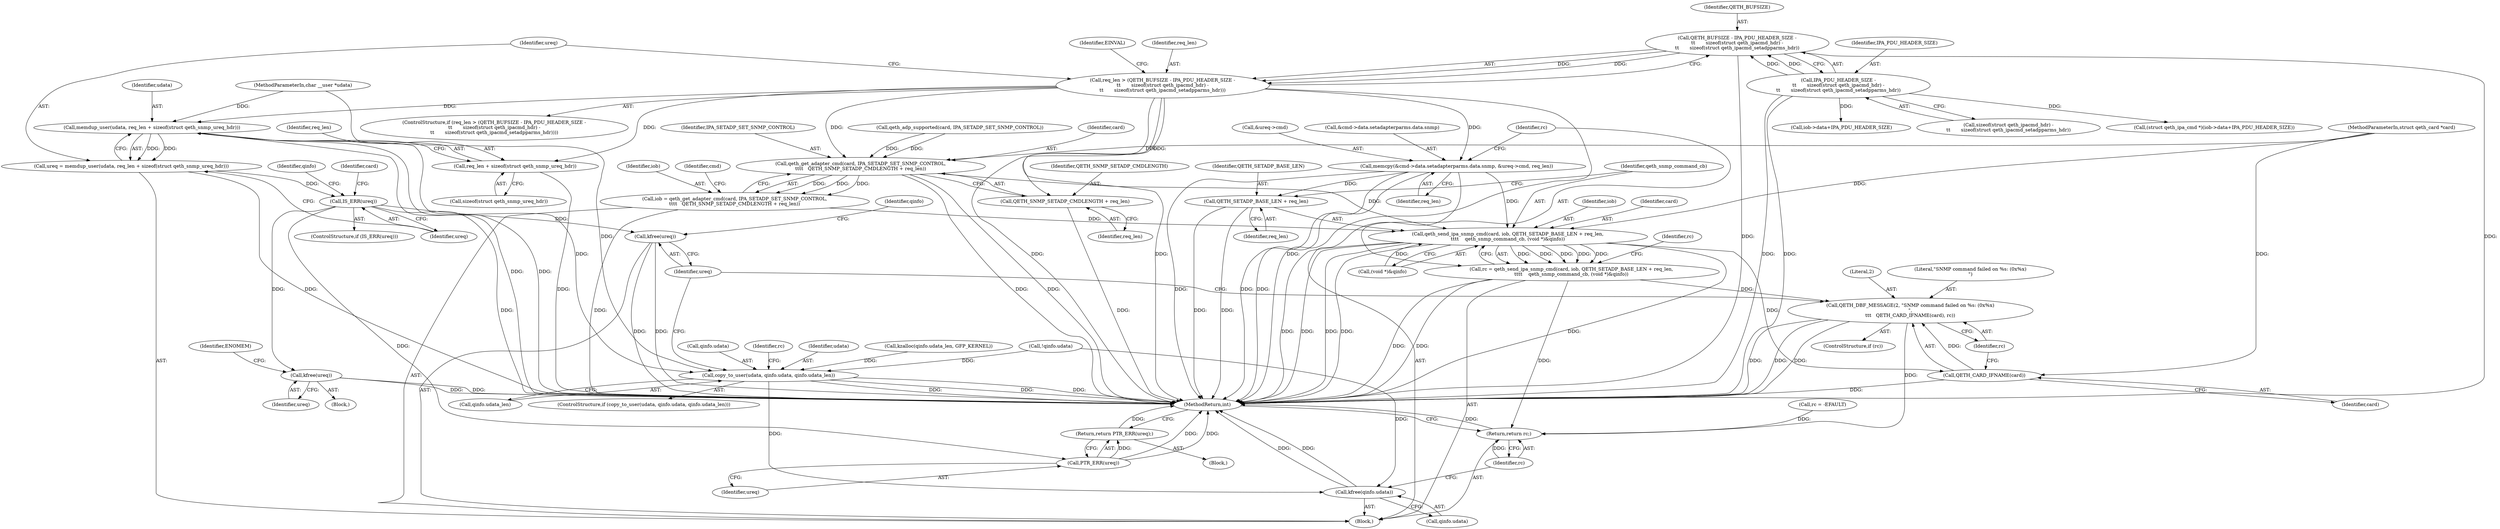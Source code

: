 digraph "0_linux_6fb392b1a63ae36c31f62bc3fc8630b49d602b62@API" {
"1000159" [label="(Call,QETH_BUFSIZE - IPA_PDU_HEADER_SIZE -\n\t\t       sizeof(struct qeth_ipacmd_hdr) -\n\t\t       sizeof(struct qeth_ipacmd_setadpparms_hdr))"];
"1000161" [label="(Call,IPA_PDU_HEADER_SIZE -\n\t\t       sizeof(struct qeth_ipacmd_hdr) -\n\t\t       sizeof(struct qeth_ipacmd_setadpparms_hdr))"];
"1000157" [label="(Call,req_len > (QETH_BUFSIZE - IPA_PDU_HEADER_SIZE -\n\t\t       sizeof(struct qeth_ipacmd_hdr) -\n\t\t       sizeof(struct qeth_ipacmd_setadpparms_hdr)))"];
"1000173" [label="(Call,memdup_user(udata, req_len + sizeof(struct qeth_snmp_ureq_hdr)))"];
"1000171" [label="(Call,ureq = memdup_user(udata, req_len + sizeof(struct qeth_snmp_ureq_hdr)))"];
"1000180" [label="(Call,IS_ERR(ureq))"];
"1000188" [label="(Call,PTR_ERR(ureq))"];
"1000187" [label="(Return,return PTR_ERR(ureq);)"];
"1000214" [label="(Call,kfree(ureq))"];
"1000294" [label="(Call,kfree(ureq))"];
"1000282" [label="(Call,copy_to_user(udata, qinfo.udata, qinfo.udata_len))"];
"1000296" [label="(Call,kfree(qinfo.udata))"];
"1000175" [label="(Call,req_len + sizeof(struct qeth_snmp_ureq_hdr))"];
"1000227" [label="(Call,qeth_get_adapter_cmd(card, IPA_SETADP_SET_SNMP_CONTROL,\n\t\t\t\t   QETH_SNMP_SETADP_CMDLENGTH + req_len))"];
"1000225" [label="(Call,iob = qeth_get_adapter_cmd(card, IPA_SETADP_SET_SNMP_CONTROL,\n\t\t\t\t   QETH_SNMP_SETADP_CMDLENGTH + req_len))"];
"1000260" [label="(Call,qeth_send_ipa_snmp_cmd(card, iob, QETH_SETADP_BASE_LEN + req_len,\n\t\t\t\t    qeth_snmp_command_cb, (void *)&qinfo))"];
"1000258" [label="(Call,rc = qeth_send_ipa_snmp_cmd(card, iob, QETH_SETADP_BASE_LEN + req_len,\n\t\t\t\t    qeth_snmp_command_cb, (void *)&qinfo))"];
"1000273" [label="(Call,QETH_DBF_MESSAGE(2, \"SNMP command failed on %s: (0x%x)\n\",\n\t\t\t   QETH_CARD_IFNAME(card), rc))"];
"1000300" [label="(Return,return rc;)"];
"1000276" [label="(Call,QETH_CARD_IFNAME(card))"];
"1000230" [label="(Call,QETH_SNMP_SETADP_CMDLENGTH + req_len)"];
"1000242" [label="(Call,memcpy(&cmd->data.setadapterparms.data.snmp, &ureq->cmd, req_len))"];
"1000263" [label="(Call,QETH_SETADP_BASE_LEN + req_len)"];
"1000290" [label="(Call,rc = -EFAULT)"];
"1000187" [label="(Return,return PTR_ERR(ureq);)"];
"1000130" [label="(Call,qeth_adp_supported(card, IPA_SETADP_SET_SNMP_CONTROL))"];
"1000283" [label="(Identifier,udata)"];
"1000203" [label="(Call,kzalloc(qinfo.udata_len, GFP_KERNEL))"];
"1000242" [label="(Call,memcpy(&cmd->data.setadapterparms.data.snmp, &ureq->cmd, req_len))"];
"1000192" [label="(Identifier,qinfo)"];
"1000302" [label="(MethodReturn,int)"];
"1000300" [label="(Return,return rc;)"];
"1000172" [label="(Identifier,ureq)"];
"1000277" [label="(Identifier,card)"];
"1000232" [label="(Identifier,req_len)"];
"1000209" [label="(Call,!qinfo.udata)"];
"1000278" [label="(Identifier,rc)"];
"1000235" [label="(Call,(struct qeth_ipa_cmd *)(iob->data+IPA_PDU_HEADER_SIZE))"];
"1000161" [label="(Call,IPA_PDU_HEADER_SIZE -\n\t\t       sizeof(struct qeth_ipacmd_hdr) -\n\t\t       sizeof(struct qeth_ipacmd_setadpparms_hdr))"];
"1000189" [label="(Identifier,ureq)"];
"1000287" [label="(Call,qinfo.udata_len)"];
"1000265" [label="(Identifier,req_len)"];
"1000257" [label="(Identifier,req_len)"];
"1000237" [label="(Call,iob->data+IPA_PDU_HEADER_SIZE)"];
"1000170" [label="(Identifier,EINVAL)"];
"1000258" [label="(Call,rc = qeth_send_ipa_snmp_cmd(card, iob, QETH_SETADP_BASE_LEN + req_len,\n\t\t\t\t    qeth_snmp_command_cb, (void *)&qinfo))"];
"1000234" [label="(Identifier,cmd)"];
"1000282" [label="(Call,copy_to_user(udata, qinfo.udata, qinfo.udata_len))"];
"1000284" [label="(Call,qinfo.udata)"];
"1000296" [label="(Call,kfree(qinfo.udata))"];
"1000175" [label="(Call,req_len + sizeof(struct qeth_snmp_ureq_hdr))"];
"1000295" [label="(Identifier,ureq)"];
"1000163" [label="(Call,sizeof(struct qeth_ipacmd_hdr) -\n\t\t       sizeof(struct qeth_ipacmd_setadpparms_hdr))"];
"1000271" [label="(ControlStructure,if (rc))"];
"1000176" [label="(Identifier,req_len)"];
"1000162" [label="(Identifier,IPA_PDU_HEADER_SIZE)"];
"1000218" [label="(Identifier,ENOMEM)"];
"1000226" [label="(Identifier,iob)"];
"1000177" [label="(Call,sizeof(struct qeth_snmp_ureq_hdr))"];
"1000273" [label="(Call,QETH_DBF_MESSAGE(2, \"SNMP command failed on %s: (0x%x)\n\",\n\t\t\t   QETH_CARD_IFNAME(card), rc))"];
"1000261" [label="(Identifier,card)"];
"1000230" [label="(Call,QETH_SNMP_SETADP_CMDLENGTH + req_len)"];
"1000181" [label="(Identifier,ureq)"];
"1000297" [label="(Call,qinfo.udata)"];
"1000180" [label="(Call,IS_ERR(ureq))"];
"1000294" [label="(Call,kfree(ureq))"];
"1000275" [label="(Literal,\"SNMP command failed on %s: (0x%x)\n\")"];
"1000243" [label="(Call,&cmd->data.setadapterparms.data.snmp)"];
"1000253" [label="(Call,&ureq->cmd)"];
"1000159" [label="(Call,QETH_BUFSIZE - IPA_PDU_HEADER_SIZE -\n\t\t       sizeof(struct qeth_ipacmd_hdr) -\n\t\t       sizeof(struct qeth_ipacmd_setadpparms_hdr))"];
"1000184" [label="(Identifier,card)"];
"1000281" [label="(ControlStructure,if (copy_to_user(udata, qinfo.udata, qinfo.udata_len)))"];
"1000214" [label="(Call,kfree(ureq))"];
"1000227" [label="(Call,qeth_get_adapter_cmd(card, IPA_SETADP_SET_SNMP_CONTROL,\n\t\t\t\t   QETH_SNMP_SETADP_CMDLENGTH + req_len))"];
"1000174" [label="(Identifier,udata)"];
"1000229" [label="(Identifier,IPA_SETADP_SET_SNMP_CONTROL)"];
"1000157" [label="(Call,req_len > (QETH_BUFSIZE - IPA_PDU_HEADER_SIZE -\n\t\t       sizeof(struct qeth_ipacmd_hdr) -\n\t\t       sizeof(struct qeth_ipacmd_setadpparms_hdr)))"];
"1000225" [label="(Call,iob = qeth_get_adapter_cmd(card, IPA_SETADP_SET_SNMP_CONTROL,\n\t\t\t\t   QETH_SNMP_SETADP_CMDLENGTH + req_len))"];
"1000263" [label="(Call,QETH_SETADP_BASE_LEN + req_len)"];
"1000276" [label="(Call,QETH_CARD_IFNAME(card))"];
"1000259" [label="(Identifier,rc)"];
"1000188" [label="(Call,PTR_ERR(ureq))"];
"1000158" [label="(Identifier,req_len)"];
"1000267" [label="(Call,(void *)&qinfo)"];
"1000301" [label="(Identifier,rc)"];
"1000274" [label="(Literal,2)"];
"1000298" [label="(Identifier,qinfo)"];
"1000171" [label="(Call,ureq = memdup_user(udata, req_len + sizeof(struct qeth_snmp_ureq_hdr)))"];
"1000231" [label="(Identifier,QETH_SNMP_SETADP_CMDLENGTH)"];
"1000102" [label="(MethodParameterIn,struct qeth_card *card)"];
"1000213" [label="(Block,)"];
"1000173" [label="(Call,memdup_user(udata, req_len + sizeof(struct qeth_snmp_ureq_hdr)))"];
"1000156" [label="(ControlStructure,if (req_len > (QETH_BUFSIZE - IPA_PDU_HEADER_SIZE -\n\t\t       sizeof(struct qeth_ipacmd_hdr) -\n\t\t       sizeof(struct qeth_ipacmd_setadpparms_hdr))))"];
"1000215" [label="(Identifier,ureq)"];
"1000291" [label="(Identifier,rc)"];
"1000179" [label="(ControlStructure,if (IS_ERR(ureq)))"];
"1000272" [label="(Identifier,rc)"];
"1000264" [label="(Identifier,QETH_SETADP_BASE_LEN)"];
"1000260" [label="(Call,qeth_send_ipa_snmp_cmd(card, iob, QETH_SETADP_BASE_LEN + req_len,\n\t\t\t\t    qeth_snmp_command_cb, (void *)&qinfo))"];
"1000104" [label="(Block,)"];
"1000228" [label="(Identifier,card)"];
"1000160" [label="(Identifier,QETH_BUFSIZE)"];
"1000103" [label="(MethodParameterIn,char __user *udata)"];
"1000262" [label="(Identifier,iob)"];
"1000266" [label="(Identifier,qeth_snmp_command_cb)"];
"1000182" [label="(Block,)"];
"1000159" -> "1000157"  [label="AST: "];
"1000159" -> "1000161"  [label="CFG: "];
"1000160" -> "1000159"  [label="AST: "];
"1000161" -> "1000159"  [label="AST: "];
"1000157" -> "1000159"  [label="CFG: "];
"1000159" -> "1000302"  [label="DDG: "];
"1000159" -> "1000302"  [label="DDG: "];
"1000159" -> "1000157"  [label="DDG: "];
"1000159" -> "1000157"  [label="DDG: "];
"1000161" -> "1000159"  [label="DDG: "];
"1000161" -> "1000159"  [label="DDG: "];
"1000161" -> "1000163"  [label="CFG: "];
"1000162" -> "1000161"  [label="AST: "];
"1000163" -> "1000161"  [label="AST: "];
"1000161" -> "1000302"  [label="DDG: "];
"1000161" -> "1000302"  [label="DDG: "];
"1000161" -> "1000235"  [label="DDG: "];
"1000161" -> "1000237"  [label="DDG: "];
"1000157" -> "1000156"  [label="AST: "];
"1000158" -> "1000157"  [label="AST: "];
"1000170" -> "1000157"  [label="CFG: "];
"1000172" -> "1000157"  [label="CFG: "];
"1000157" -> "1000302"  [label="DDG: "];
"1000157" -> "1000302"  [label="DDG: "];
"1000157" -> "1000302"  [label="DDG: "];
"1000157" -> "1000173"  [label="DDG: "];
"1000157" -> "1000175"  [label="DDG: "];
"1000157" -> "1000227"  [label="DDG: "];
"1000157" -> "1000230"  [label="DDG: "];
"1000157" -> "1000242"  [label="DDG: "];
"1000173" -> "1000171"  [label="AST: "];
"1000173" -> "1000175"  [label="CFG: "];
"1000174" -> "1000173"  [label="AST: "];
"1000175" -> "1000173"  [label="AST: "];
"1000171" -> "1000173"  [label="CFG: "];
"1000173" -> "1000302"  [label="DDG: "];
"1000173" -> "1000302"  [label="DDG: "];
"1000173" -> "1000171"  [label="DDG: "];
"1000173" -> "1000171"  [label="DDG: "];
"1000103" -> "1000173"  [label="DDG: "];
"1000173" -> "1000282"  [label="DDG: "];
"1000171" -> "1000104"  [label="AST: "];
"1000172" -> "1000171"  [label="AST: "];
"1000181" -> "1000171"  [label="CFG: "];
"1000171" -> "1000302"  [label="DDG: "];
"1000171" -> "1000180"  [label="DDG: "];
"1000180" -> "1000179"  [label="AST: "];
"1000180" -> "1000181"  [label="CFG: "];
"1000181" -> "1000180"  [label="AST: "];
"1000184" -> "1000180"  [label="CFG: "];
"1000192" -> "1000180"  [label="CFG: "];
"1000180" -> "1000302"  [label="DDG: "];
"1000180" -> "1000188"  [label="DDG: "];
"1000180" -> "1000214"  [label="DDG: "];
"1000180" -> "1000294"  [label="DDG: "];
"1000188" -> "1000187"  [label="AST: "];
"1000188" -> "1000189"  [label="CFG: "];
"1000189" -> "1000188"  [label="AST: "];
"1000187" -> "1000188"  [label="CFG: "];
"1000188" -> "1000302"  [label="DDG: "];
"1000188" -> "1000302"  [label="DDG: "];
"1000188" -> "1000187"  [label="DDG: "];
"1000187" -> "1000182"  [label="AST: "];
"1000302" -> "1000187"  [label="CFG: "];
"1000187" -> "1000302"  [label="DDG: "];
"1000214" -> "1000213"  [label="AST: "];
"1000214" -> "1000215"  [label="CFG: "];
"1000215" -> "1000214"  [label="AST: "];
"1000218" -> "1000214"  [label="CFG: "];
"1000214" -> "1000302"  [label="DDG: "];
"1000214" -> "1000302"  [label="DDG: "];
"1000294" -> "1000104"  [label="AST: "];
"1000294" -> "1000295"  [label="CFG: "];
"1000295" -> "1000294"  [label="AST: "];
"1000298" -> "1000294"  [label="CFG: "];
"1000294" -> "1000302"  [label="DDG: "];
"1000294" -> "1000302"  [label="DDG: "];
"1000282" -> "1000281"  [label="AST: "];
"1000282" -> "1000287"  [label="CFG: "];
"1000283" -> "1000282"  [label="AST: "];
"1000284" -> "1000282"  [label="AST: "];
"1000287" -> "1000282"  [label="AST: "];
"1000291" -> "1000282"  [label="CFG: "];
"1000295" -> "1000282"  [label="CFG: "];
"1000282" -> "1000302"  [label="DDG: "];
"1000282" -> "1000302"  [label="DDG: "];
"1000282" -> "1000302"  [label="DDG: "];
"1000103" -> "1000282"  [label="DDG: "];
"1000209" -> "1000282"  [label="DDG: "];
"1000203" -> "1000282"  [label="DDG: "];
"1000282" -> "1000296"  [label="DDG: "];
"1000296" -> "1000104"  [label="AST: "];
"1000296" -> "1000297"  [label="CFG: "];
"1000297" -> "1000296"  [label="AST: "];
"1000301" -> "1000296"  [label="CFG: "];
"1000296" -> "1000302"  [label="DDG: "];
"1000296" -> "1000302"  [label="DDG: "];
"1000209" -> "1000296"  [label="DDG: "];
"1000175" -> "1000177"  [label="CFG: "];
"1000176" -> "1000175"  [label="AST: "];
"1000177" -> "1000175"  [label="AST: "];
"1000175" -> "1000302"  [label="DDG: "];
"1000227" -> "1000225"  [label="AST: "];
"1000227" -> "1000230"  [label="CFG: "];
"1000228" -> "1000227"  [label="AST: "];
"1000229" -> "1000227"  [label="AST: "];
"1000230" -> "1000227"  [label="AST: "];
"1000225" -> "1000227"  [label="CFG: "];
"1000227" -> "1000302"  [label="DDG: "];
"1000227" -> "1000302"  [label="DDG: "];
"1000227" -> "1000225"  [label="DDG: "];
"1000227" -> "1000225"  [label="DDG: "];
"1000227" -> "1000225"  [label="DDG: "];
"1000130" -> "1000227"  [label="DDG: "];
"1000130" -> "1000227"  [label="DDG: "];
"1000102" -> "1000227"  [label="DDG: "];
"1000227" -> "1000260"  [label="DDG: "];
"1000225" -> "1000104"  [label="AST: "];
"1000226" -> "1000225"  [label="AST: "];
"1000234" -> "1000225"  [label="CFG: "];
"1000225" -> "1000302"  [label="DDG: "];
"1000225" -> "1000260"  [label="DDG: "];
"1000260" -> "1000258"  [label="AST: "];
"1000260" -> "1000267"  [label="CFG: "];
"1000261" -> "1000260"  [label="AST: "];
"1000262" -> "1000260"  [label="AST: "];
"1000263" -> "1000260"  [label="AST: "];
"1000266" -> "1000260"  [label="AST: "];
"1000267" -> "1000260"  [label="AST: "];
"1000258" -> "1000260"  [label="CFG: "];
"1000260" -> "1000302"  [label="DDG: "];
"1000260" -> "1000302"  [label="DDG: "];
"1000260" -> "1000302"  [label="DDG: "];
"1000260" -> "1000302"  [label="DDG: "];
"1000260" -> "1000302"  [label="DDG: "];
"1000260" -> "1000258"  [label="DDG: "];
"1000260" -> "1000258"  [label="DDG: "];
"1000260" -> "1000258"  [label="DDG: "];
"1000260" -> "1000258"  [label="DDG: "];
"1000260" -> "1000258"  [label="DDG: "];
"1000102" -> "1000260"  [label="DDG: "];
"1000242" -> "1000260"  [label="DDG: "];
"1000267" -> "1000260"  [label="DDG: "];
"1000260" -> "1000276"  [label="DDG: "];
"1000258" -> "1000104"  [label="AST: "];
"1000259" -> "1000258"  [label="AST: "];
"1000272" -> "1000258"  [label="CFG: "];
"1000258" -> "1000302"  [label="DDG: "];
"1000258" -> "1000302"  [label="DDG: "];
"1000258" -> "1000273"  [label="DDG: "];
"1000258" -> "1000300"  [label="DDG: "];
"1000273" -> "1000271"  [label="AST: "];
"1000273" -> "1000278"  [label="CFG: "];
"1000274" -> "1000273"  [label="AST: "];
"1000275" -> "1000273"  [label="AST: "];
"1000276" -> "1000273"  [label="AST: "];
"1000278" -> "1000273"  [label="AST: "];
"1000295" -> "1000273"  [label="CFG: "];
"1000273" -> "1000302"  [label="DDG: "];
"1000273" -> "1000302"  [label="DDG: "];
"1000273" -> "1000302"  [label="DDG: "];
"1000276" -> "1000273"  [label="DDG: "];
"1000273" -> "1000300"  [label="DDG: "];
"1000300" -> "1000104"  [label="AST: "];
"1000300" -> "1000301"  [label="CFG: "];
"1000301" -> "1000300"  [label="AST: "];
"1000302" -> "1000300"  [label="CFG: "];
"1000300" -> "1000302"  [label="DDG: "];
"1000301" -> "1000300"  [label="DDG: "];
"1000290" -> "1000300"  [label="DDG: "];
"1000276" -> "1000277"  [label="CFG: "];
"1000277" -> "1000276"  [label="AST: "];
"1000278" -> "1000276"  [label="CFG: "];
"1000276" -> "1000302"  [label="DDG: "];
"1000102" -> "1000276"  [label="DDG: "];
"1000230" -> "1000232"  [label="CFG: "];
"1000231" -> "1000230"  [label="AST: "];
"1000232" -> "1000230"  [label="AST: "];
"1000230" -> "1000302"  [label="DDG: "];
"1000242" -> "1000104"  [label="AST: "];
"1000242" -> "1000257"  [label="CFG: "];
"1000243" -> "1000242"  [label="AST: "];
"1000253" -> "1000242"  [label="AST: "];
"1000257" -> "1000242"  [label="AST: "];
"1000259" -> "1000242"  [label="CFG: "];
"1000242" -> "1000302"  [label="DDG: "];
"1000242" -> "1000302"  [label="DDG: "];
"1000242" -> "1000302"  [label="DDG: "];
"1000242" -> "1000263"  [label="DDG: "];
"1000263" -> "1000265"  [label="CFG: "];
"1000264" -> "1000263"  [label="AST: "];
"1000265" -> "1000263"  [label="AST: "];
"1000266" -> "1000263"  [label="CFG: "];
"1000263" -> "1000302"  [label="DDG: "];
"1000263" -> "1000302"  [label="DDG: "];
}
